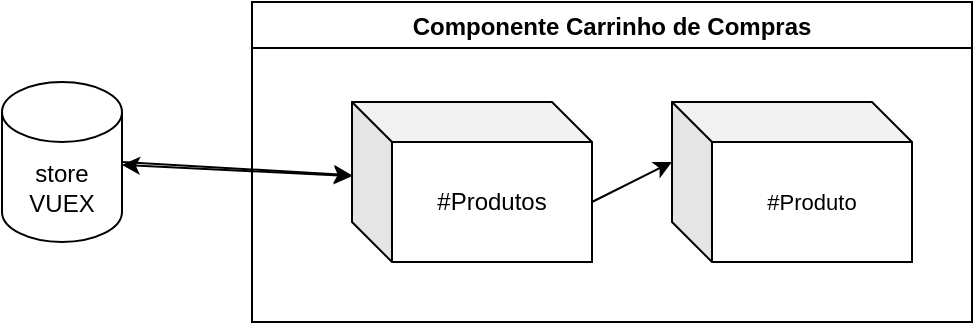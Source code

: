 <mxfile>
    <diagram id="oS4GQrjNPyq7I75_R-We" name="Componente Carrinho Compras">
        <mxGraphModel dx="585" dy="475" grid="1" gridSize="10" guides="1" tooltips="1" connect="1" arrows="1" fold="1" page="1" pageScale="1" pageWidth="850" pageHeight="1100" math="0" shadow="0">
            <root>
                <mxCell id="0"/>
                <mxCell id="1" parent="0"/>
                <mxCell id="11" style="html=1;exitX=1;exitY=0.5;exitDx=0;exitDy=0;exitPerimeter=0;fontSize=11;endArrow=classic;endFill=1;" edge="1" parent="1" source="6" target="7">
                    <mxGeometry relative="1" as="geometry"/>
                </mxCell>
                <mxCell id="6" value="store&lt;br&gt;VUEX" style="shape=cylinder3;whiteSpace=wrap;html=1;boundedLbl=1;backgroundOutline=1;size=15;" vertex="1" parent="1">
                    <mxGeometry x="130" y="90" width="60" height="80" as="geometry"/>
                </mxCell>
                <mxCell id="10" value="Componente Carrinho de Compras" style="swimlane;" vertex="1" parent="1">
                    <mxGeometry x="255" y="50" width="360" height="160" as="geometry"/>
                </mxCell>
                <mxCell id="8" value="#Produto" style="shape=cube;whiteSpace=wrap;html=1;boundedLbl=1;backgroundOutline=1;darkOpacity=0.05;darkOpacity2=0.1;fontSize=11;" vertex="1" parent="10">
                    <mxGeometry x="210" y="50" width="120" height="80" as="geometry"/>
                </mxCell>
                <mxCell id="7" value="#Produtos" style="shape=cube;whiteSpace=wrap;html=1;boundedLbl=1;backgroundOutline=1;darkOpacity=0.05;darkOpacity2=0.1;" vertex="1" parent="10">
                    <mxGeometry x="50" y="50" width="120" height="80" as="geometry"/>
                </mxCell>
                <mxCell id="9" style="edgeStyle=none;html=1;exitX=0;exitY=0;exitDx=120;exitDy=50;exitPerimeter=0;entryX=0;entryY=0;entryDx=0;entryDy=30;entryPerimeter=0;" edge="1" parent="10" source="7" target="8">
                    <mxGeometry relative="1" as="geometry"/>
                </mxCell>
                <mxCell id="12" value="" style="edgeStyle=none;html=1;fontSize=11;endArrow=classic;endFill=1;startArrow=classic;startFill=1;" edge="1" parent="1" source="7" target="6">
                    <mxGeometry relative="1" as="geometry"/>
                </mxCell>
            </root>
        </mxGraphModel>
    </diagram>
    <diagram id="XAnA3t33Tqwyze6qonXf" name="Page-2">
        <mxGraphModel dx="643" dy="523" grid="1" gridSize="10" guides="1" tooltips="1" connect="1" arrows="1" fold="1" page="1" pageScale="1" pageWidth="850" pageHeight="1100" math="0" shadow="0">
            <root>
                <mxCell id="0"/>
                <mxCell id="1" parent="0"/>
            </root>
        </mxGraphModel>
    </diagram>
</mxfile>